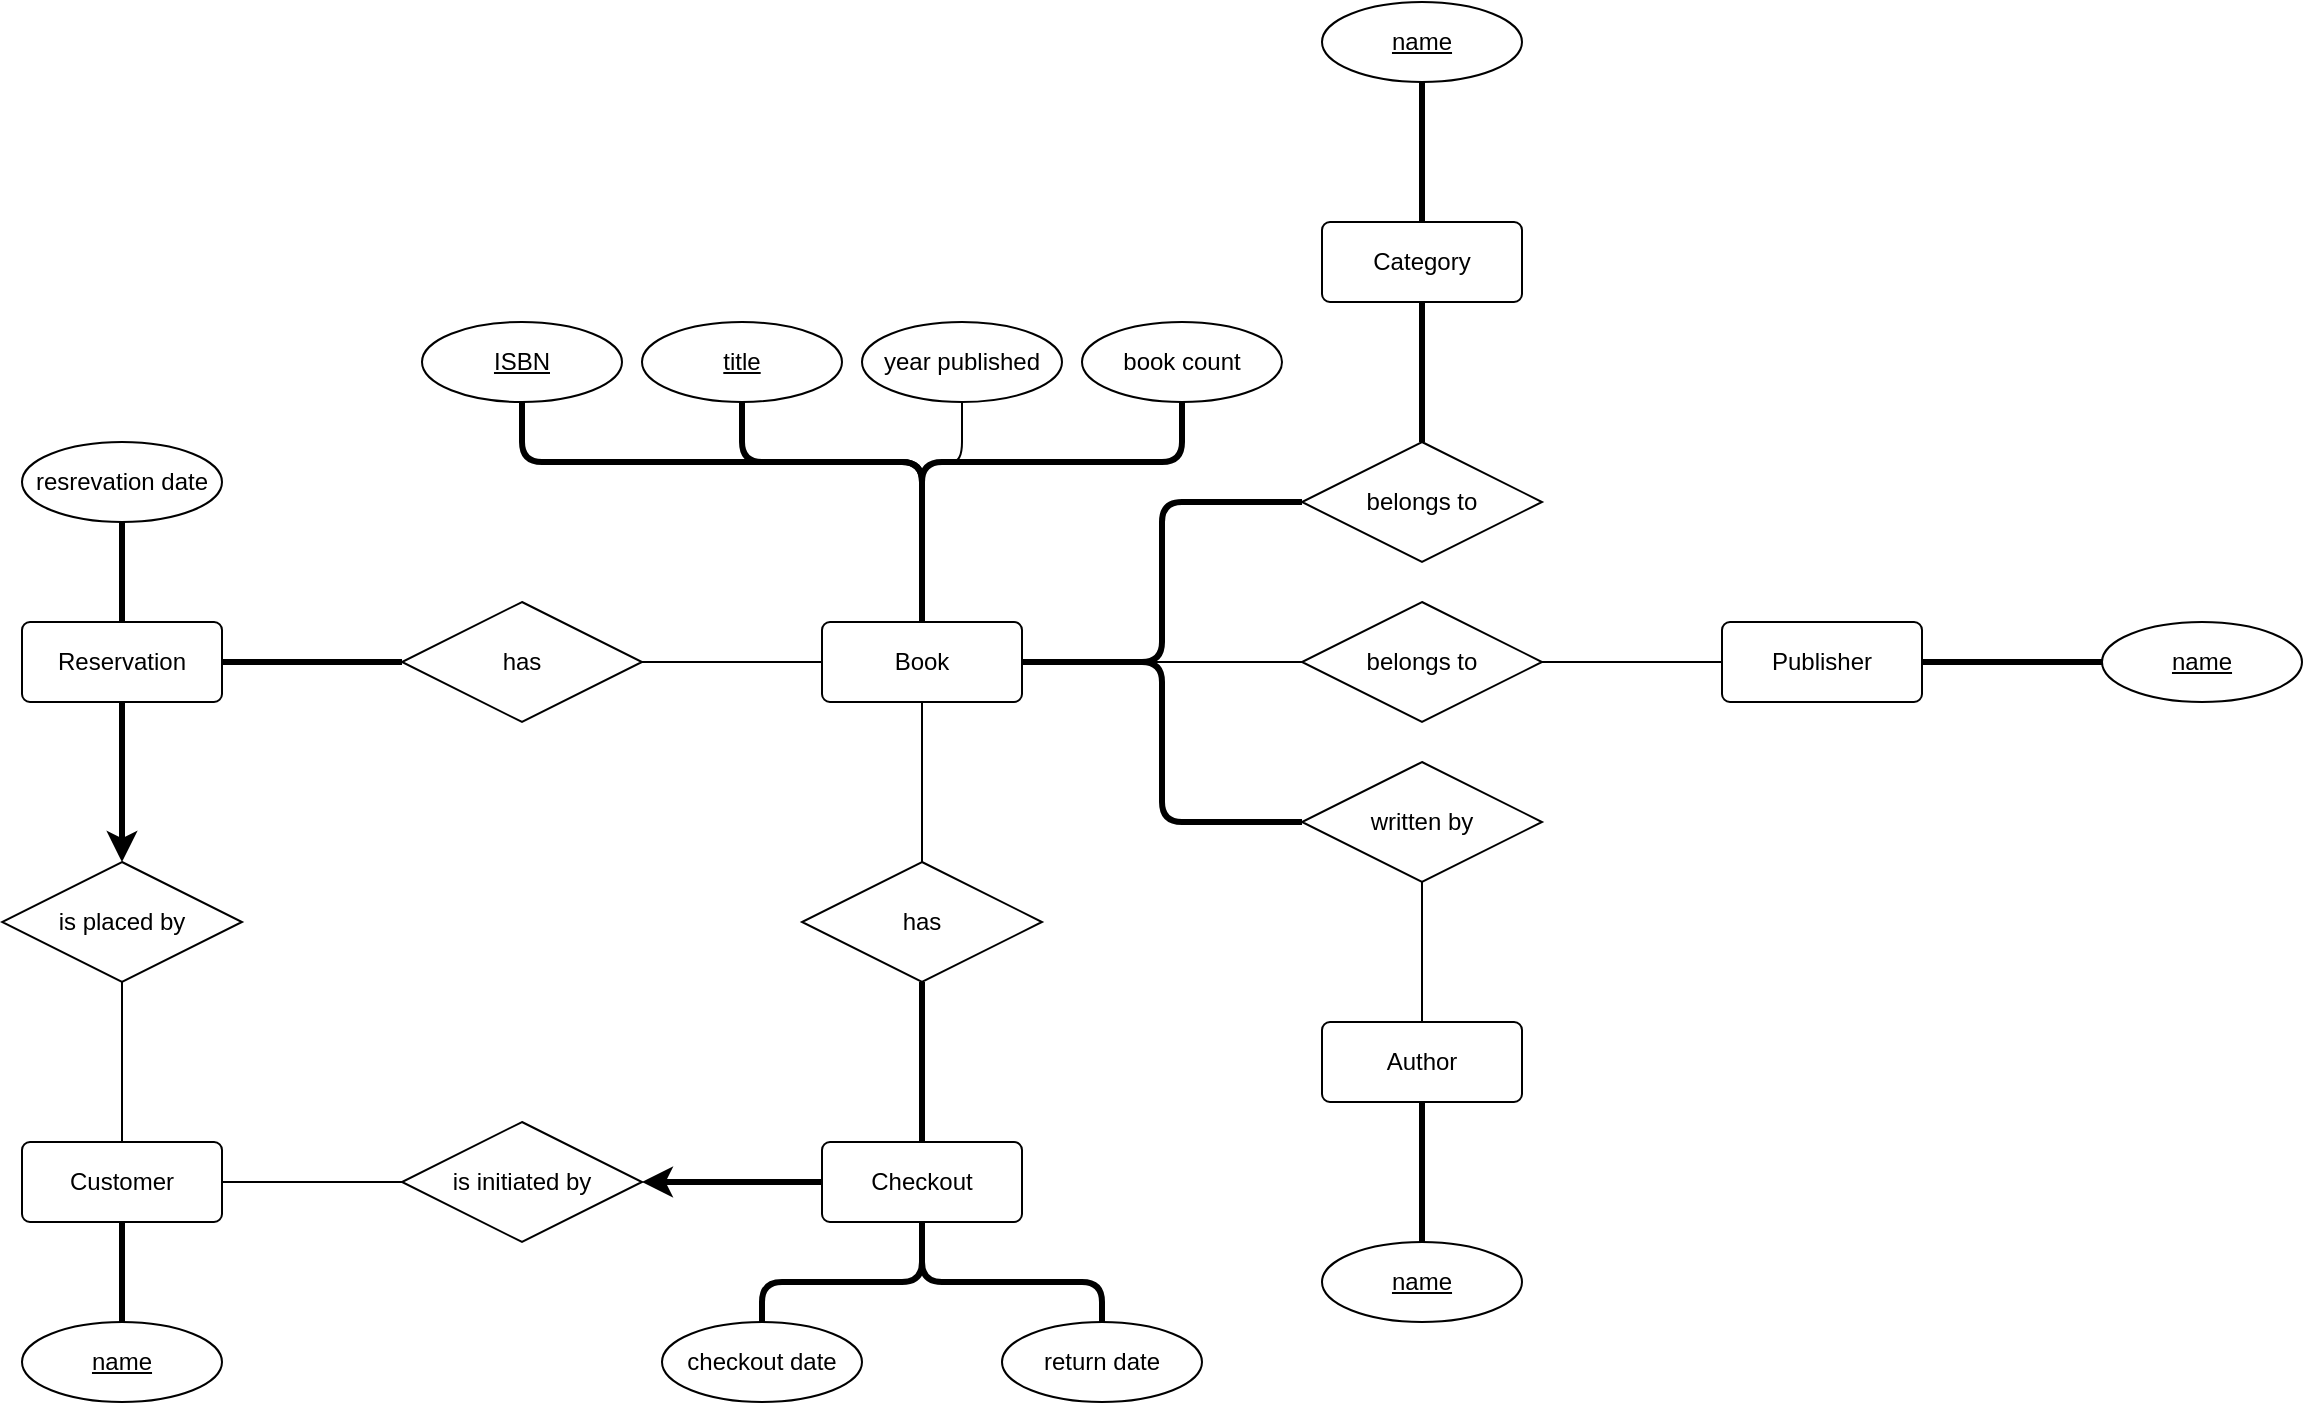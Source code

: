 <mxfile>
    <diagram id="XsQaek_MMv2OlUcrYFBX" name="Page-1">
        <mxGraphModel dx="1636" dy="1695" grid="1" gridSize="10" guides="1" tooltips="1" connect="1" arrows="1" fold="1" page="1" pageScale="1" pageWidth="850" pageHeight="1100" math="0" shadow="0">
            <root>
                <mxCell id="0"/>
                <mxCell id="1" parent="0"/>
                <mxCell id="19" style="edgeStyle=none;html=1;exitX=0;exitY=0.5;exitDx=0;exitDy=0;entryX=1;entryY=0.5;entryDx=0;entryDy=0;endArrow=none;endFill=0;" parent="1" source="2" target="17" edge="1">
                    <mxGeometry relative="1" as="geometry"/>
                </mxCell>
                <mxCell id="25" style="edgeStyle=none;html=1;exitX=0.5;exitY=1;exitDx=0;exitDy=0;entryX=0.5;entryY=0;entryDx=0;entryDy=0;endArrow=none;endFill=0;" parent="1" source="2" target="18" edge="1">
                    <mxGeometry relative="1" as="geometry"/>
                </mxCell>
                <mxCell id="35" style="edgeStyle=none;html=1;exitX=1;exitY=0.5;exitDx=0;exitDy=0;endArrow=none;endFill=0;entryX=0;entryY=0.5;entryDx=0;entryDy=0;strokeWidth=3;" parent="1" source="2" target="11" edge="1">
                    <mxGeometry relative="1" as="geometry">
                        <mxPoint x="210" y="140" as="targetPoint"/>
                        <Array as="points">
                            <mxPoint x="200" y="140"/>
                            <mxPoint x="200" y="220"/>
                        </Array>
                    </mxGeometry>
                </mxCell>
                <mxCell id="36" style="edgeStyle=none;html=1;exitX=1;exitY=0.5;exitDx=0;exitDy=0;entryX=0;entryY=0.5;entryDx=0;entryDy=0;endArrow=none;endFill=0;strokeWidth=1;" parent="1" source="2" target="31" edge="1">
                    <mxGeometry relative="1" as="geometry"/>
                </mxCell>
                <mxCell id="37" style="edgeStyle=none;html=1;exitX=1;exitY=0.5;exitDx=0;exitDy=0;entryX=0;entryY=0.5;entryDx=0;entryDy=0;endArrow=none;endFill=0;strokeWidth=3;" parent="1" source="2" target="14" edge="1">
                    <mxGeometry relative="1" as="geometry">
                        <Array as="points">
                            <mxPoint x="200" y="140"/>
                            <mxPoint x="200" y="60"/>
                        </Array>
                    </mxGeometry>
                </mxCell>
                <mxCell id="59" style="edgeStyle=none;html=1;exitX=0.5;exitY=0;exitDx=0;exitDy=0;entryX=0.5;entryY=1;entryDx=0;entryDy=0;endArrow=none;endFill=0;strokeWidth=3;" edge="1" parent="1" source="2" target="55">
                    <mxGeometry relative="1" as="geometry">
                        <Array as="points">
                            <mxPoint x="80" y="40"/>
                            <mxPoint x="-10" y="40"/>
                        </Array>
                    </mxGeometry>
                </mxCell>
                <mxCell id="60" style="edgeStyle=none;html=1;exitX=0.5;exitY=0;exitDx=0;exitDy=0;entryX=0.5;entryY=1;entryDx=0;entryDy=0;endArrow=none;endFill=0;strokeWidth=3;" edge="1" parent="1" source="2" target="56">
                    <mxGeometry relative="1" as="geometry">
                        <Array as="points">
                            <mxPoint x="80" y="40"/>
                            <mxPoint x="-10" y="40"/>
                            <mxPoint x="-120" y="40"/>
                        </Array>
                    </mxGeometry>
                </mxCell>
                <mxCell id="65" style="edgeStyle=none;html=1;exitX=0.5;exitY=0;exitDx=0;exitDy=0;entryX=0.5;entryY=1;entryDx=0;entryDy=0;strokeWidth=1;startArrow=none;startFill=0;endArrow=none;endFill=0;" edge="1" parent="1" source="2" target="57">
                    <mxGeometry relative="1" as="geometry">
                        <Array as="points">
                            <mxPoint x="80" y="40"/>
                            <mxPoint x="100" y="40"/>
                        </Array>
                    </mxGeometry>
                </mxCell>
                <mxCell id="66" style="edgeStyle=none;html=1;exitX=0.5;exitY=0;exitDx=0;exitDy=0;entryX=0.5;entryY=1;entryDx=0;entryDy=0;strokeWidth=3;startArrow=none;startFill=0;endArrow=none;endFill=0;" edge="1" parent="1" source="2" target="64">
                    <mxGeometry relative="1" as="geometry">
                        <Array as="points">
                            <mxPoint x="80" y="40"/>
                            <mxPoint x="210" y="40"/>
                        </Array>
                    </mxGeometry>
                </mxCell>
                <mxCell id="2" value="Book" style="rounded=1;arcSize=10;whiteSpace=wrap;html=1;align=center;" parent="1" vertex="1">
                    <mxGeometry x="30" y="120" width="100" height="40" as="geometry"/>
                </mxCell>
                <mxCell id="50" style="edgeStyle=none;html=1;exitX=0.5;exitY=1;exitDx=0;exitDy=0;entryX=0.5;entryY=0;entryDx=0;entryDy=0;endArrow=none;endFill=0;strokeWidth=3;" edge="1" parent="1" source="3" target="49">
                    <mxGeometry relative="1" as="geometry"/>
                </mxCell>
                <mxCell id="3" value="Customer" style="rounded=1;arcSize=10;whiteSpace=wrap;html=1;align=center;" parent="1" vertex="1">
                    <mxGeometry x="-370" y="380" width="100" height="40" as="geometry"/>
                </mxCell>
                <mxCell id="63" style="edgeStyle=none;html=1;exitX=0.5;exitY=0;exitDx=0;exitDy=0;entryX=0.5;entryY=1;entryDx=0;entryDy=0;endArrow=none;endFill=0;strokeWidth=3;" edge="1" parent="1" source="4" target="62">
                    <mxGeometry relative="1" as="geometry"/>
                </mxCell>
                <mxCell id="4" value="Category" style="rounded=1;arcSize=10;whiteSpace=wrap;html=1;align=center;" parent="1" vertex="1">
                    <mxGeometry x="280" y="-80" width="100" height="40" as="geometry"/>
                </mxCell>
                <mxCell id="52" style="edgeStyle=none;html=1;exitX=0.5;exitY=1;exitDx=0;exitDy=0;entryX=0.5;entryY=0;entryDx=0;entryDy=0;endArrow=none;endFill=0;strokeWidth=3;" edge="1" parent="1" source="5" target="51">
                    <mxGeometry relative="1" as="geometry"/>
                </mxCell>
                <mxCell id="5" value="Author" style="rounded=1;arcSize=10;whiteSpace=wrap;html=1;align=center;" parent="1" vertex="1">
                    <mxGeometry x="280" y="320" width="100" height="40" as="geometry"/>
                </mxCell>
                <mxCell id="54" style="edgeStyle=none;html=1;exitX=1;exitY=0.5;exitDx=0;exitDy=0;entryX=0;entryY=0.5;entryDx=0;entryDy=0;endArrow=none;endFill=0;strokeWidth=3;" edge="1" parent="1" source="6" target="53">
                    <mxGeometry relative="1" as="geometry"/>
                </mxCell>
                <mxCell id="6" value="Publisher" style="rounded=1;arcSize=10;whiteSpace=wrap;html=1;align=center;" parent="1" vertex="1">
                    <mxGeometry x="480" y="120" width="100" height="40" as="geometry"/>
                </mxCell>
                <mxCell id="41" style="edgeStyle=none;html=1;exitX=0.5;exitY=0;exitDx=0;exitDy=0;entryX=0.5;entryY=1;entryDx=0;entryDy=0;endArrow=none;endFill=0;strokeWidth=3;" edge="1" parent="1" source="7" target="40">
                    <mxGeometry relative="1" as="geometry"/>
                </mxCell>
                <mxCell id="7" value="Reservation" style="rounded=1;arcSize=10;whiteSpace=wrap;html=1;align=center;" parent="1" vertex="1">
                    <mxGeometry x="-370" y="120" width="100" height="40" as="geometry"/>
                </mxCell>
                <mxCell id="28" style="edgeStyle=none;html=1;exitX=0;exitY=0.5;exitDx=0;exitDy=0;entryX=1;entryY=0.5;entryDx=0;entryDy=0;endArrow=classic;endFill=1;strokeWidth=3;startArrow=none;startFill=0;" parent="1" source="8" target="24" edge="1">
                    <mxGeometry relative="1" as="geometry"/>
                </mxCell>
                <mxCell id="45" style="edgeStyle=none;html=1;exitX=0.5;exitY=1;exitDx=0;exitDy=0;entryX=0.5;entryY=0;entryDx=0;entryDy=0;endArrow=none;endFill=0;strokeWidth=3;" edge="1" parent="1" source="8" target="43">
                    <mxGeometry relative="1" as="geometry">
                        <Array as="points">
                            <mxPoint x="80" y="450"/>
                            <mxPoint y="450"/>
                        </Array>
                    </mxGeometry>
                </mxCell>
                <mxCell id="46" style="edgeStyle=none;html=1;exitX=0.5;exitY=1;exitDx=0;exitDy=0;entryX=0.5;entryY=0;entryDx=0;entryDy=0;endArrow=none;endFill=0;strokeWidth=3;" edge="1" parent="1" source="8" target="44">
                    <mxGeometry relative="1" as="geometry">
                        <Array as="points">
                            <mxPoint x="80" y="450"/>
                            <mxPoint x="170" y="450"/>
                        </Array>
                    </mxGeometry>
                </mxCell>
                <mxCell id="8" value="Checkout" style="rounded=1;arcSize=10;whiteSpace=wrap;html=1;align=center;" parent="1" vertex="1">
                    <mxGeometry x="30" y="380" width="100" height="40" as="geometry"/>
                </mxCell>
                <mxCell id="38" style="edgeStyle=none;html=1;exitX=0.5;exitY=1;exitDx=0;exitDy=0;entryX=0.5;entryY=0;entryDx=0;entryDy=0;endArrow=none;endFill=0;" parent="1" source="11" target="5" edge="1">
                    <mxGeometry relative="1" as="geometry"/>
                </mxCell>
                <mxCell id="11" value="written by" style="shape=rhombus;perimeter=rhombusPerimeter;whiteSpace=wrap;html=1;align=center;" parent="1" vertex="1">
                    <mxGeometry x="270" y="190" width="120" height="60" as="geometry"/>
                </mxCell>
                <mxCell id="39" style="edgeStyle=none;html=1;exitX=0.5;exitY=0;exitDx=0;exitDy=0;entryX=0.5;entryY=1;entryDx=0;entryDy=0;endArrow=none;endFill=0;strokeWidth=3;" parent="1" source="14" target="4" edge="1">
                    <mxGeometry relative="1" as="geometry"/>
                </mxCell>
                <mxCell id="14" value="belongs to" style="shape=rhombus;perimeter=rhombusPerimeter;whiteSpace=wrap;html=1;align=center;" parent="1" vertex="1">
                    <mxGeometry x="270" y="30" width="120" height="60" as="geometry"/>
                </mxCell>
                <mxCell id="20" style="edgeStyle=none;html=1;exitX=0;exitY=0.5;exitDx=0;exitDy=0;entryX=1;entryY=0.5;entryDx=0;entryDy=0;endArrow=none;endFill=0;strokeWidth=3;" parent="1" source="17" target="7" edge="1">
                    <mxGeometry relative="1" as="geometry"/>
                </mxCell>
                <mxCell id="17" value="has" style="shape=rhombus;perimeter=rhombusPerimeter;whiteSpace=wrap;html=1;align=center;" parent="1" vertex="1">
                    <mxGeometry x="-180" y="110" width="120" height="60" as="geometry"/>
                </mxCell>
                <mxCell id="26" style="edgeStyle=none;html=1;exitX=0.5;exitY=1;exitDx=0;exitDy=0;entryX=0.5;entryY=0;entryDx=0;entryDy=0;endArrow=none;endFill=0;" parent="1" source="18" target="8" edge="1">
                    <mxGeometry relative="1" as="geometry"/>
                </mxCell>
                <mxCell id="29" style="edgeStyle=none;html=1;exitX=0.5;exitY=1;exitDx=0;exitDy=0;entryX=0.5;entryY=0;entryDx=0;entryDy=0;endArrow=none;endFill=0;strokeWidth=3;" parent="1" source="18" target="8" edge="1">
                    <mxGeometry relative="1" as="geometry"/>
                </mxCell>
                <mxCell id="30" style="edgeStyle=none;html=1;exitX=0.5;exitY=0;exitDx=0;exitDy=0;entryX=0.5;entryY=1;entryDx=0;entryDy=0;endArrow=none;endFill=0;" parent="1" source="18" target="2" edge="1">
                    <mxGeometry relative="1" as="geometry"/>
                </mxCell>
                <mxCell id="18" value="has" style="shape=rhombus;perimeter=rhombusPerimeter;whiteSpace=wrap;html=1;align=center;" parent="1" vertex="1">
                    <mxGeometry x="20" y="240" width="120" height="60" as="geometry"/>
                </mxCell>
                <mxCell id="22" style="edgeStyle=none;html=1;exitX=0.5;exitY=0;exitDx=0;exitDy=0;entryX=0.5;entryY=1;entryDx=0;entryDy=0;endArrow=none;endFill=0;strokeWidth=3;startArrow=classic;startFill=1;" parent="1" source="21" target="7" edge="1">
                    <mxGeometry relative="1" as="geometry"/>
                </mxCell>
                <mxCell id="23" style="edgeStyle=none;html=1;exitX=0.5;exitY=1;exitDx=0;exitDy=0;entryX=0.5;entryY=0;entryDx=0;entryDy=0;endArrow=none;endFill=0;" parent="1" source="21" target="3" edge="1">
                    <mxGeometry relative="1" as="geometry"/>
                </mxCell>
                <mxCell id="21" value="is placed by" style="shape=rhombus;perimeter=rhombusPerimeter;whiteSpace=wrap;html=1;align=center;" parent="1" vertex="1">
                    <mxGeometry x="-380" y="240" width="120" height="60" as="geometry"/>
                </mxCell>
                <mxCell id="27" style="edgeStyle=none;html=1;exitX=0;exitY=0.5;exitDx=0;exitDy=0;entryX=1;entryY=0.5;entryDx=0;entryDy=0;endArrow=none;endFill=0;" parent="1" source="24" target="3" edge="1">
                    <mxGeometry relative="1" as="geometry"/>
                </mxCell>
                <mxCell id="24" value="is initiated by" style="shape=rhombus;perimeter=rhombusPerimeter;whiteSpace=wrap;html=1;align=center;" parent="1" vertex="1">
                    <mxGeometry x="-180" y="370" width="120" height="60" as="geometry"/>
                </mxCell>
                <mxCell id="33" style="edgeStyle=none;html=1;exitX=1;exitY=0.5;exitDx=0;exitDy=0;entryX=0;entryY=0.5;entryDx=0;entryDy=0;endArrow=none;endFill=0;" parent="1" source="31" target="6" edge="1">
                    <mxGeometry relative="1" as="geometry"/>
                </mxCell>
                <mxCell id="31" value="belongs to" style="shape=rhombus;perimeter=rhombusPerimeter;whiteSpace=wrap;html=1;align=center;" parent="1" vertex="1">
                    <mxGeometry x="270" y="110" width="120" height="60" as="geometry"/>
                </mxCell>
                <mxCell id="40" value="resrevation date" style="ellipse;whiteSpace=wrap;html=1;align=center;" vertex="1" parent="1">
                    <mxGeometry x="-370" y="30" width="100" height="40" as="geometry"/>
                </mxCell>
                <mxCell id="43" value="checkout date" style="ellipse;whiteSpace=wrap;html=1;align=center;" vertex="1" parent="1">
                    <mxGeometry x="-50" y="470" width="100" height="40" as="geometry"/>
                </mxCell>
                <mxCell id="44" value="return date" style="ellipse;whiteSpace=wrap;html=1;align=center;" vertex="1" parent="1">
                    <mxGeometry x="120" y="470" width="100" height="40" as="geometry"/>
                </mxCell>
                <mxCell id="49" value="&lt;u&gt;name&lt;/u&gt;" style="ellipse;whiteSpace=wrap;html=1;align=center;" vertex="1" parent="1">
                    <mxGeometry x="-370" y="470" width="100" height="40" as="geometry"/>
                </mxCell>
                <mxCell id="51" value="&lt;u&gt;name&lt;/u&gt;" style="ellipse;whiteSpace=wrap;html=1;align=center;" vertex="1" parent="1">
                    <mxGeometry x="280" y="430" width="100" height="40" as="geometry"/>
                </mxCell>
                <mxCell id="53" value="&lt;u&gt;name&lt;/u&gt;" style="ellipse;whiteSpace=wrap;html=1;align=center;" vertex="1" parent="1">
                    <mxGeometry x="670" y="120" width="100" height="40" as="geometry"/>
                </mxCell>
                <mxCell id="55" value="&lt;u&gt;title&lt;/u&gt;" style="ellipse;whiteSpace=wrap;html=1;align=center;" vertex="1" parent="1">
                    <mxGeometry x="-60" y="-30" width="100" height="40" as="geometry"/>
                </mxCell>
                <mxCell id="56" value="&lt;u&gt;ISBN&lt;/u&gt;" style="ellipse;whiteSpace=wrap;html=1;align=center;" vertex="1" parent="1">
                    <mxGeometry x="-170" y="-30" width="100" height="40" as="geometry"/>
                </mxCell>
                <mxCell id="57" value="year published" style="ellipse;whiteSpace=wrap;html=1;align=center;" vertex="1" parent="1">
                    <mxGeometry x="50" y="-30" width="100" height="40" as="geometry"/>
                </mxCell>
                <mxCell id="62" value="&lt;u&gt;name&lt;/u&gt;" style="ellipse;whiteSpace=wrap;html=1;align=center;" vertex="1" parent="1">
                    <mxGeometry x="280" y="-190" width="100" height="40" as="geometry"/>
                </mxCell>
                <mxCell id="64" value="book count" style="ellipse;whiteSpace=wrap;html=1;align=center;" vertex="1" parent="1">
                    <mxGeometry x="160" y="-30" width="100" height="40" as="geometry"/>
                </mxCell>
            </root>
        </mxGraphModel>
    </diagram>
</mxfile>